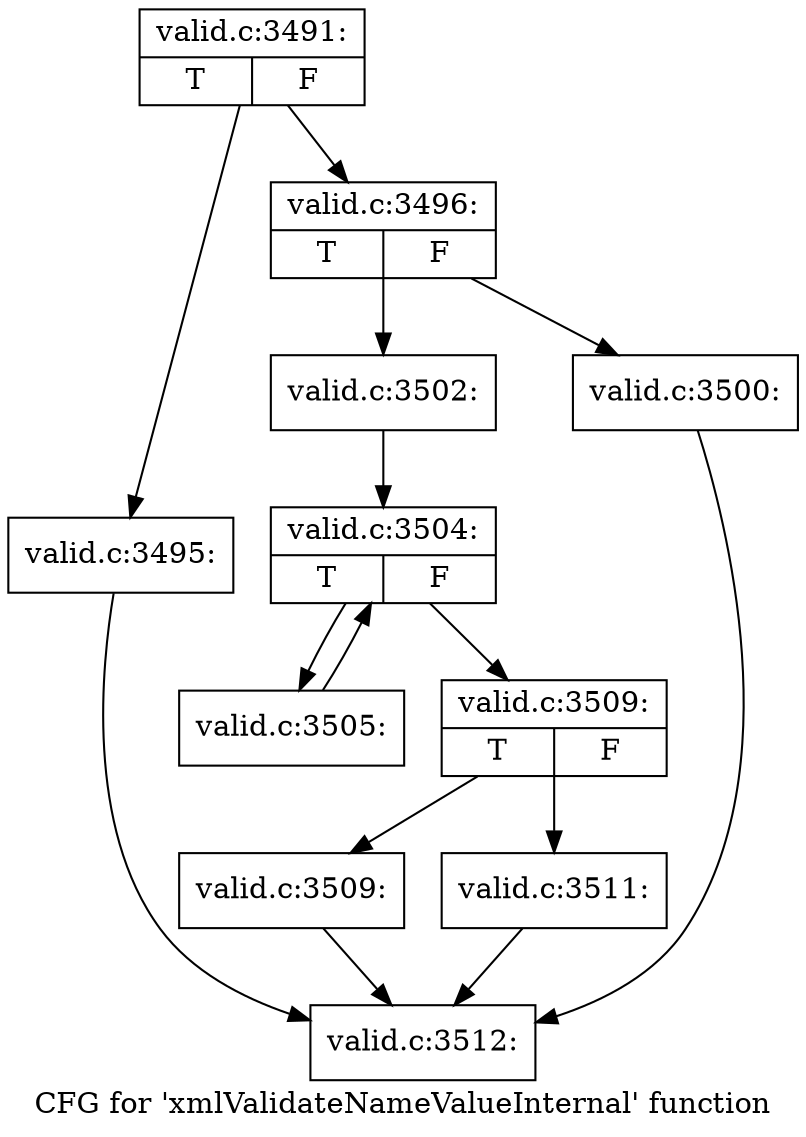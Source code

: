 digraph "CFG for 'xmlValidateNameValueInternal' function" {
	label="CFG for 'xmlValidateNameValueInternal' function";

	Node0x50e5830 [shape=record,label="{valid.c:3491:|{<s0>T|<s1>F}}"];
	Node0x50e5830 -> Node0x50eecd0;
	Node0x50e5830 -> Node0x50eed20;
	Node0x50eecd0 [shape=record,label="{valid.c:3495:}"];
	Node0x50eecd0 -> Node0x50ede90;
	Node0x50eed20 [shape=record,label="{valid.c:3496:|{<s0>T|<s1>F}}"];
	Node0x50eed20 -> Node0x50f01c0;
	Node0x50eed20 -> Node0x50efbd0;
	Node0x50efbd0 [shape=record,label="{valid.c:3500:}"];
	Node0x50efbd0 -> Node0x50ede90;
	Node0x50f01c0 [shape=record,label="{valid.c:3502:}"];
	Node0x50f01c0 -> Node0x50f04b0;
	Node0x50f04b0 [shape=record,label="{valid.c:3504:|{<s0>T|<s1>F}}"];
	Node0x50f04b0 -> Node0x50f14c0;
	Node0x50f04b0 -> Node0x50f0eb0;
	Node0x50f14c0 [shape=record,label="{valid.c:3505:}"];
	Node0x50f14c0 -> Node0x50f04b0;
	Node0x50f0eb0 [shape=record,label="{valid.c:3509:|{<s0>T|<s1>F}}"];
	Node0x50f0eb0 -> Node0x50f19d0;
	Node0x50f0eb0 -> Node0x50f1a20;
	Node0x50f19d0 [shape=record,label="{valid.c:3509:}"];
	Node0x50f19d0 -> Node0x50ede90;
	Node0x50f1a20 [shape=record,label="{valid.c:3511:}"];
	Node0x50f1a20 -> Node0x50ede90;
	Node0x50ede90 [shape=record,label="{valid.c:3512:}"];
}
